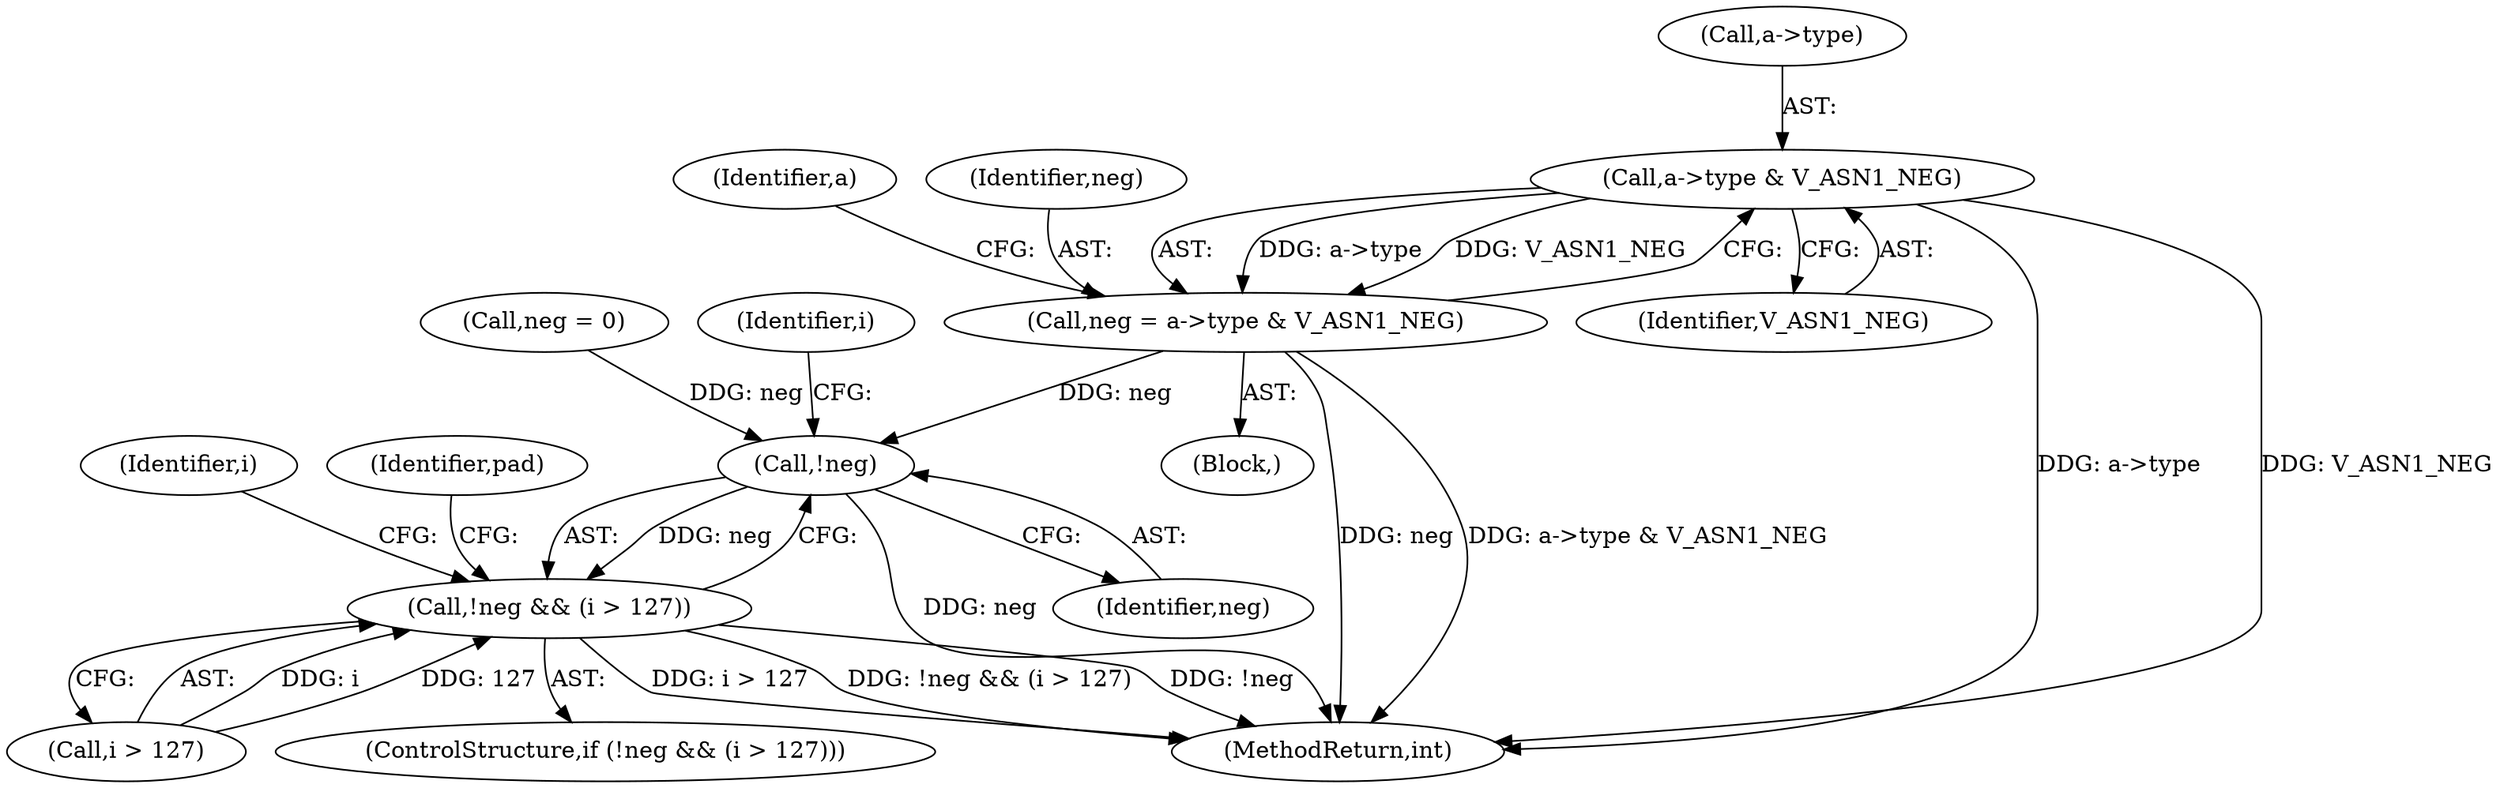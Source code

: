 digraph "0_openssl_3661bb4e7934668bd99ca777ea8b30eedfafa871_0@pointer" {
"1000126" [label="(Call,a->type & V_ASN1_NEG)"];
"1000124" [label="(Call,neg = a->type & V_ASN1_NEG)"];
"1000167" [label="(Call,!neg)"];
"1000166" [label="(Call,!neg && (i > 127))"];
"1000127" [label="(Call,a->type)"];
"1000134" [label="(Identifier,a)"];
"1000162" [label="(Call,neg = 0)"];
"1000188" [label="(Identifier,i)"];
"1000130" [label="(Identifier,V_ASN1_NEG)"];
"1000104" [label="(Block,)"];
"1000166" [label="(Call,!neg && (i > 127))"];
"1000126" [label="(Call,a->type & V_ASN1_NEG)"];
"1000219" [label="(MethodReturn,int)"];
"1000168" [label="(Identifier,neg)"];
"1000169" [label="(Call,i > 127)"];
"1000125" [label="(Identifier,neg)"];
"1000174" [label="(Identifier,pad)"];
"1000124" [label="(Call,neg = a->type & V_ASN1_NEG)"];
"1000165" [label="(ControlStructure,if (!neg && (i > 127)))"];
"1000167" [label="(Call,!neg)"];
"1000170" [label="(Identifier,i)"];
"1000126" -> "1000124"  [label="AST: "];
"1000126" -> "1000130"  [label="CFG: "];
"1000127" -> "1000126"  [label="AST: "];
"1000130" -> "1000126"  [label="AST: "];
"1000124" -> "1000126"  [label="CFG: "];
"1000126" -> "1000219"  [label="DDG: a->type"];
"1000126" -> "1000219"  [label="DDG: V_ASN1_NEG"];
"1000126" -> "1000124"  [label="DDG: a->type"];
"1000126" -> "1000124"  [label="DDG: V_ASN1_NEG"];
"1000124" -> "1000104"  [label="AST: "];
"1000125" -> "1000124"  [label="AST: "];
"1000134" -> "1000124"  [label="CFG: "];
"1000124" -> "1000219"  [label="DDG: neg"];
"1000124" -> "1000219"  [label="DDG: a->type & V_ASN1_NEG"];
"1000124" -> "1000167"  [label="DDG: neg"];
"1000167" -> "1000166"  [label="AST: "];
"1000167" -> "1000168"  [label="CFG: "];
"1000168" -> "1000167"  [label="AST: "];
"1000170" -> "1000167"  [label="CFG: "];
"1000166" -> "1000167"  [label="CFG: "];
"1000167" -> "1000219"  [label="DDG: neg"];
"1000167" -> "1000166"  [label="DDG: neg"];
"1000162" -> "1000167"  [label="DDG: neg"];
"1000166" -> "1000165"  [label="AST: "];
"1000166" -> "1000169"  [label="CFG: "];
"1000169" -> "1000166"  [label="AST: "];
"1000174" -> "1000166"  [label="CFG: "];
"1000188" -> "1000166"  [label="CFG: "];
"1000166" -> "1000219"  [label="DDG: i > 127"];
"1000166" -> "1000219"  [label="DDG: !neg && (i > 127)"];
"1000166" -> "1000219"  [label="DDG: !neg"];
"1000169" -> "1000166"  [label="DDG: i"];
"1000169" -> "1000166"  [label="DDG: 127"];
}
